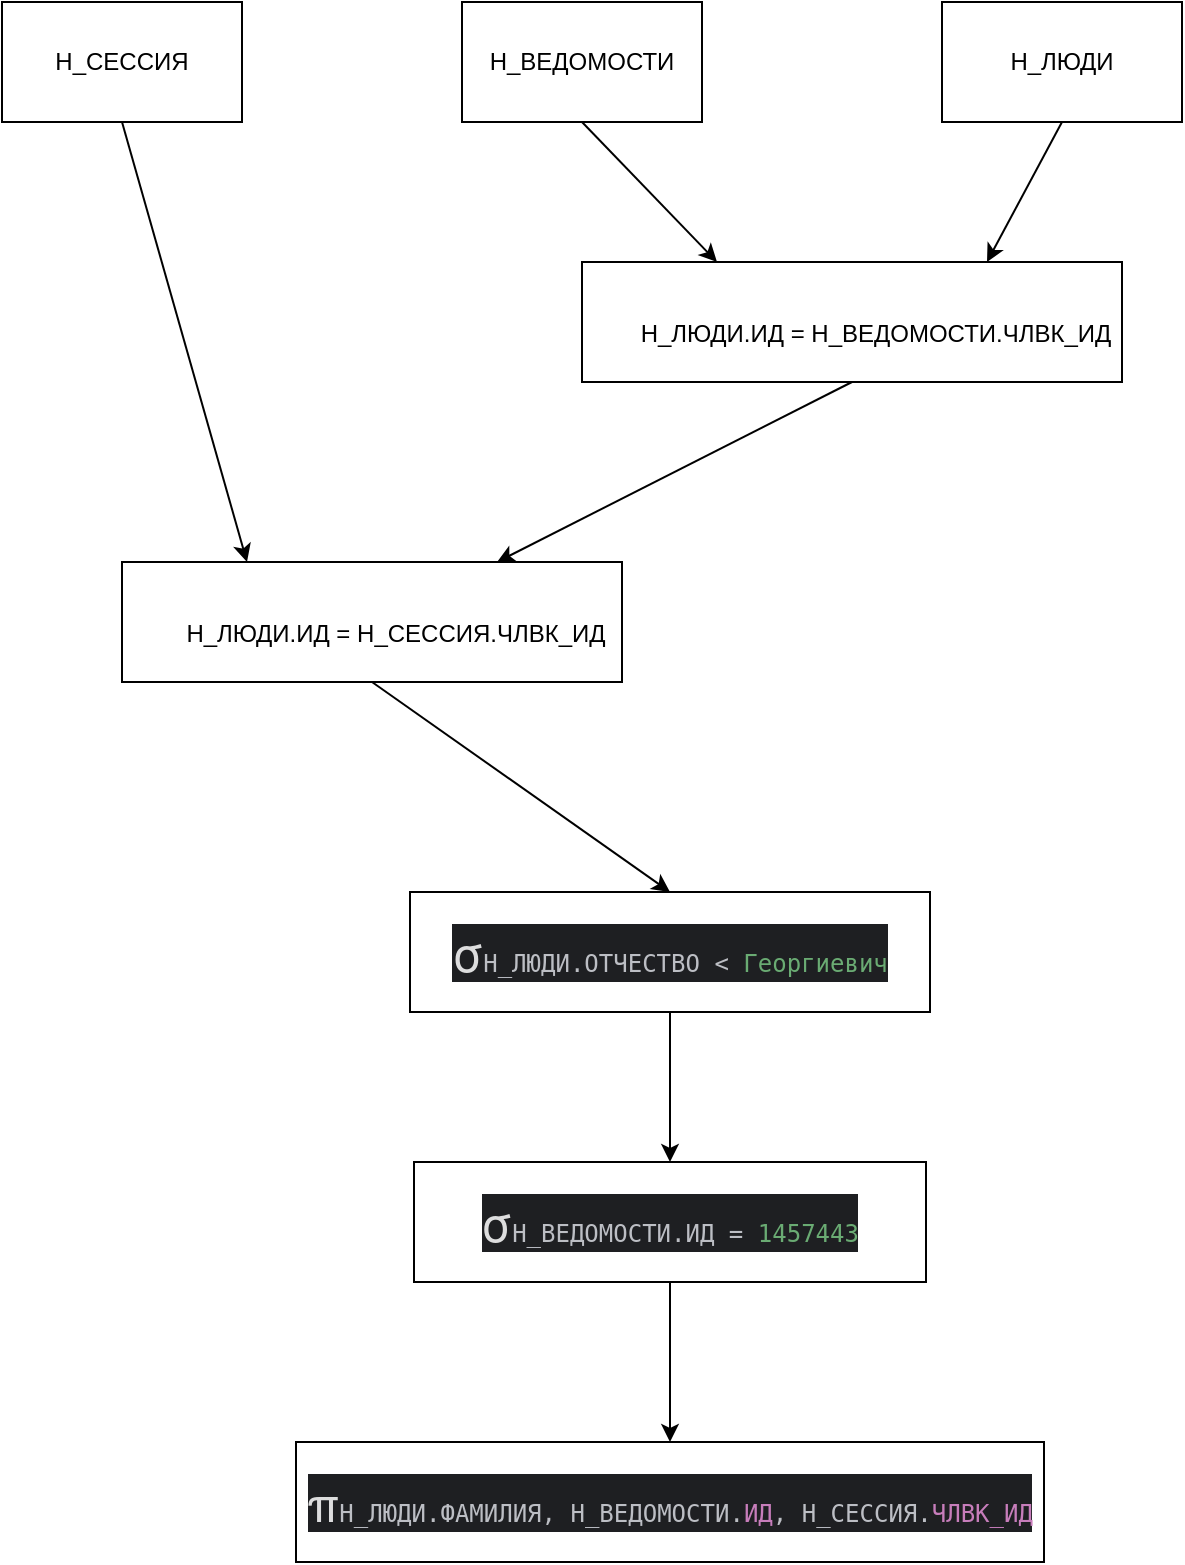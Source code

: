 <mxfile version="24.2.5" type="device">
  <diagram name="Страница — 1" id="BP6s2SFrimXCzxBh_ghw">
    <mxGraphModel dx="1632" dy="853" grid="1" gridSize="10" guides="1" tooltips="1" connect="1" arrows="1" fold="1" page="1" pageScale="1" pageWidth="827" pageHeight="1169" math="0" shadow="0">
      <root>
        <mxCell id="0" />
        <mxCell id="1" parent="0" />
        <mxCell id="Mp42Qs7QL4VvIIkIz4l6-1" value="Н_СЕССИЯ" style="rounded=0;whiteSpace=wrap;html=1;" parent="1" vertex="1">
          <mxGeometry x="80" y="80" width="120" height="60" as="geometry" />
        </mxCell>
        <mxCell id="Mp42Qs7QL4VvIIkIz4l6-2" value="Н_ВЕДОМОСТИ" style="rounded=0;whiteSpace=wrap;html=1;" parent="1" vertex="1">
          <mxGeometry x="310" y="80" width="120" height="60" as="geometry" />
        </mxCell>
        <mxCell id="Mp42Qs7QL4VvIIkIz4l6-3" value="Н_ЛЮДИ" style="rounded=0;whiteSpace=wrap;html=1;" parent="1" vertex="1">
          <mxGeometry x="550" y="80" width="120" height="60" as="geometry" />
        </mxCell>
        <mxCell id="Mp42Qs7QL4VvIIkIz4l6-4" value="&lt;span style=&quot;color: rgba(255, 255, 255, 0.85); font-family: &amp;quot;Helvetica Neue&amp;quot;; text-align: start; background-color: initial;&quot;&gt;&lt;font style=&quot;font-size: 24px;&quot;&gt;⋈&lt;/font&gt;&lt;/span&gt;Н_ЛЮДИ.ИД = Н_ВЕДОМОСТИ.ЧЛВК_ИД" style="rounded=0;whiteSpace=wrap;html=1;" parent="1" vertex="1">
          <mxGeometry x="370" y="210" width="270" height="60" as="geometry" />
        </mxCell>
        <mxCell id="Mp42Qs7QL4VvIIkIz4l6-5" value="" style="endArrow=classic;html=1;rounded=0;exitX=0.5;exitY=1;exitDx=0;exitDy=0;entryX=0.25;entryY=0;entryDx=0;entryDy=0;" parent="1" source="Mp42Qs7QL4VvIIkIz4l6-2" target="Mp42Qs7QL4VvIIkIz4l6-4" edge="1">
          <mxGeometry width="50" height="50" relative="1" as="geometry">
            <mxPoint x="390" y="360" as="sourcePoint" />
            <mxPoint x="440" y="310" as="targetPoint" />
          </mxGeometry>
        </mxCell>
        <mxCell id="Mp42Qs7QL4VvIIkIz4l6-6" value="" style="endArrow=classic;html=1;rounded=0;exitX=0.5;exitY=1;exitDx=0;exitDy=0;entryX=0.75;entryY=0;entryDx=0;entryDy=0;" parent="1" source="Mp42Qs7QL4VvIIkIz4l6-3" target="Mp42Qs7QL4VvIIkIz4l6-4" edge="1">
          <mxGeometry width="50" height="50" relative="1" as="geometry">
            <mxPoint x="390" y="360" as="sourcePoint" />
            <mxPoint x="440" y="310" as="targetPoint" />
          </mxGeometry>
        </mxCell>
        <mxCell id="Mp42Qs7QL4VvIIkIz4l6-7" value="&lt;span style=&quot;color: rgba(255, 255, 255, 0.85); font-family: &amp;quot;Helvetica Neue&amp;quot;; text-align: start; background-color: initial;&quot;&gt;&lt;font style=&quot;font-size: 24px;&quot;&gt;⋈&lt;/font&gt;&lt;/span&gt;Н_ЛЮДИ.ИД = Н_СЕССИЯ.ЧЛВК_ИД" style="rounded=0;whiteSpace=wrap;html=1;" parent="1" vertex="1">
          <mxGeometry x="140" y="360" width="250" height="60" as="geometry" />
        </mxCell>
        <mxCell id="Mp42Qs7QL4VvIIkIz4l6-8" value="" style="endArrow=classic;html=1;rounded=0;exitX=0.5;exitY=1;exitDx=0;exitDy=0;entryX=0.75;entryY=0;entryDx=0;entryDy=0;" parent="1" source="Mp42Qs7QL4VvIIkIz4l6-4" target="Mp42Qs7QL4VvIIkIz4l6-7" edge="1">
          <mxGeometry width="50" height="50" relative="1" as="geometry">
            <mxPoint x="390" y="360" as="sourcePoint" />
            <mxPoint x="440" y="310" as="targetPoint" />
          </mxGeometry>
        </mxCell>
        <mxCell id="Mp42Qs7QL4VvIIkIz4l6-9" value="" style="endArrow=classic;html=1;rounded=0;exitX=0.5;exitY=1;exitDx=0;exitDy=0;entryX=0.25;entryY=0;entryDx=0;entryDy=0;" parent="1" source="Mp42Qs7QL4VvIIkIz4l6-1" target="Mp42Qs7QL4VvIIkIz4l6-7" edge="1">
          <mxGeometry width="50" height="50" relative="1" as="geometry">
            <mxPoint x="390" y="360" as="sourcePoint" />
            <mxPoint x="440" y="310" as="targetPoint" />
          </mxGeometry>
        </mxCell>
        <mxCell id="Mp42Qs7QL4VvIIkIz4l6-10" value="&lt;div style=&quot;background-color:#1e1f22;color:#bcbec4&quot;&gt;&lt;pre style=&quot;font-family:&#39;JetBrains Mono&#39;,monospace;font-size:9,8pt;&quot;&gt;&lt;span style=&quot;color: rgba(255, 255, 255, 0.85); font-family: &amp;quot;Helvetica Neue&amp;quot;; text-align: start; white-space: normal;&quot;&gt;&lt;font style=&quot;font-size: 24px;&quot;&gt;σ&lt;/font&gt;&lt;/span&gt;Н_ЛЮДИ.ОТЧЕСТВО &amp;lt; &lt;span style=&quot;color:#6aab73;&quot;&gt;Георгиевич&lt;/span&gt;&lt;/pre&gt;&lt;/div&gt;" style="rounded=0;whiteSpace=wrap;html=1;" parent="1" vertex="1">
          <mxGeometry x="284" y="525" width="260" height="60" as="geometry" />
        </mxCell>
        <mxCell id="Mp42Qs7QL4VvIIkIz4l6-11" value="" style="endArrow=classic;html=1;rounded=0;exitX=0.5;exitY=1;exitDx=0;exitDy=0;entryX=0.5;entryY=0;entryDx=0;entryDy=0;" parent="1" source="Mp42Qs7QL4VvIIkIz4l6-7" target="Mp42Qs7QL4VvIIkIz4l6-10" edge="1">
          <mxGeometry width="50" height="50" relative="1" as="geometry">
            <mxPoint x="390" y="560" as="sourcePoint" />
            <mxPoint x="440" y="510" as="targetPoint" />
          </mxGeometry>
        </mxCell>
        <mxCell id="Mp42Qs7QL4VvIIkIz4l6-12" value="&lt;div style=&quot;background-color:#1e1f22;color:#bcbec4&quot;&gt;&lt;pre style=&quot;font-family:&#39;JetBrains Mono&#39;,monospace;font-size:9,8pt;&quot;&gt;&lt;span style=&quot;color: rgba(255, 255, 255, 0.85); font-family: &amp;quot;Helvetica Neue&amp;quot;; text-align: start; white-space: normal;&quot;&gt;&lt;font style=&quot;font-size: 24px;&quot;&gt;σ&lt;/font&gt;&lt;/span&gt;Н_ВЕДОМОСТИ.ИД = &lt;span style=&quot;color:#6aab73;&quot;&gt;1457443&lt;/span&gt;&lt;/pre&gt;&lt;/div&gt;" style="rounded=0;whiteSpace=wrap;html=1;" parent="1" vertex="1">
          <mxGeometry x="286" y="660" width="256" height="60" as="geometry" />
        </mxCell>
        <mxCell id="Mp42Qs7QL4VvIIkIz4l6-13" value="" style="endArrow=classic;html=1;rounded=0;exitX=0.5;exitY=1;exitDx=0;exitDy=0;entryX=0.5;entryY=0;entryDx=0;entryDy=0;" parent="1" source="Mp42Qs7QL4VvIIkIz4l6-10" target="Mp42Qs7QL4VvIIkIz4l6-12" edge="1">
          <mxGeometry width="50" height="50" relative="1" as="geometry">
            <mxPoint x="390" y="630" as="sourcePoint" />
            <mxPoint x="440" y="580" as="targetPoint" />
          </mxGeometry>
        </mxCell>
        <mxCell id="Mp42Qs7QL4VvIIkIz4l6-14" value="&lt;div style=&quot;background-color:#1e1f22;color:#bcbec4&quot;&gt;&lt;pre style=&quot;font-family:&#39;JetBrains Mono&#39;,monospace;font-size:9,8pt;&quot;&gt;&lt;span style=&quot;color: rgba(255, 255, 255, 0.85); font-family: &amp;quot;Helvetica Neue&amp;quot;; text-align: start; white-space: normal;&quot;&gt;&lt;font style=&quot;font-size: 24px;&quot;&gt;π&lt;/font&gt;&lt;/span&gt;Н_ЛЮДИ.ФАМИЛИЯ, Н_ВЕДОМОСТИ.&lt;span style=&quot;color:#c77dbb;&quot;&gt;ИД&lt;/span&gt;, Н_СЕССИЯ.&lt;span style=&quot;color:#c77dbb;&quot;&gt;ЧЛВК_ИД&lt;/span&gt;&lt;/pre&gt;&lt;/div&gt;" style="rounded=0;whiteSpace=wrap;html=1;" parent="1" vertex="1">
          <mxGeometry x="227" y="800" width="374" height="60" as="geometry" />
        </mxCell>
        <mxCell id="Mp42Qs7QL4VvIIkIz4l6-15" value="" style="endArrow=classic;html=1;rounded=0;exitX=0.5;exitY=1;exitDx=0;exitDy=0;entryX=0.5;entryY=0;entryDx=0;entryDy=0;" parent="1" source="Mp42Qs7QL4VvIIkIz4l6-12" target="Mp42Qs7QL4VvIIkIz4l6-14" edge="1">
          <mxGeometry width="50" height="50" relative="1" as="geometry">
            <mxPoint x="390" y="630" as="sourcePoint" />
            <mxPoint x="440" y="580" as="targetPoint" />
          </mxGeometry>
        </mxCell>
      </root>
    </mxGraphModel>
  </diagram>
</mxfile>
